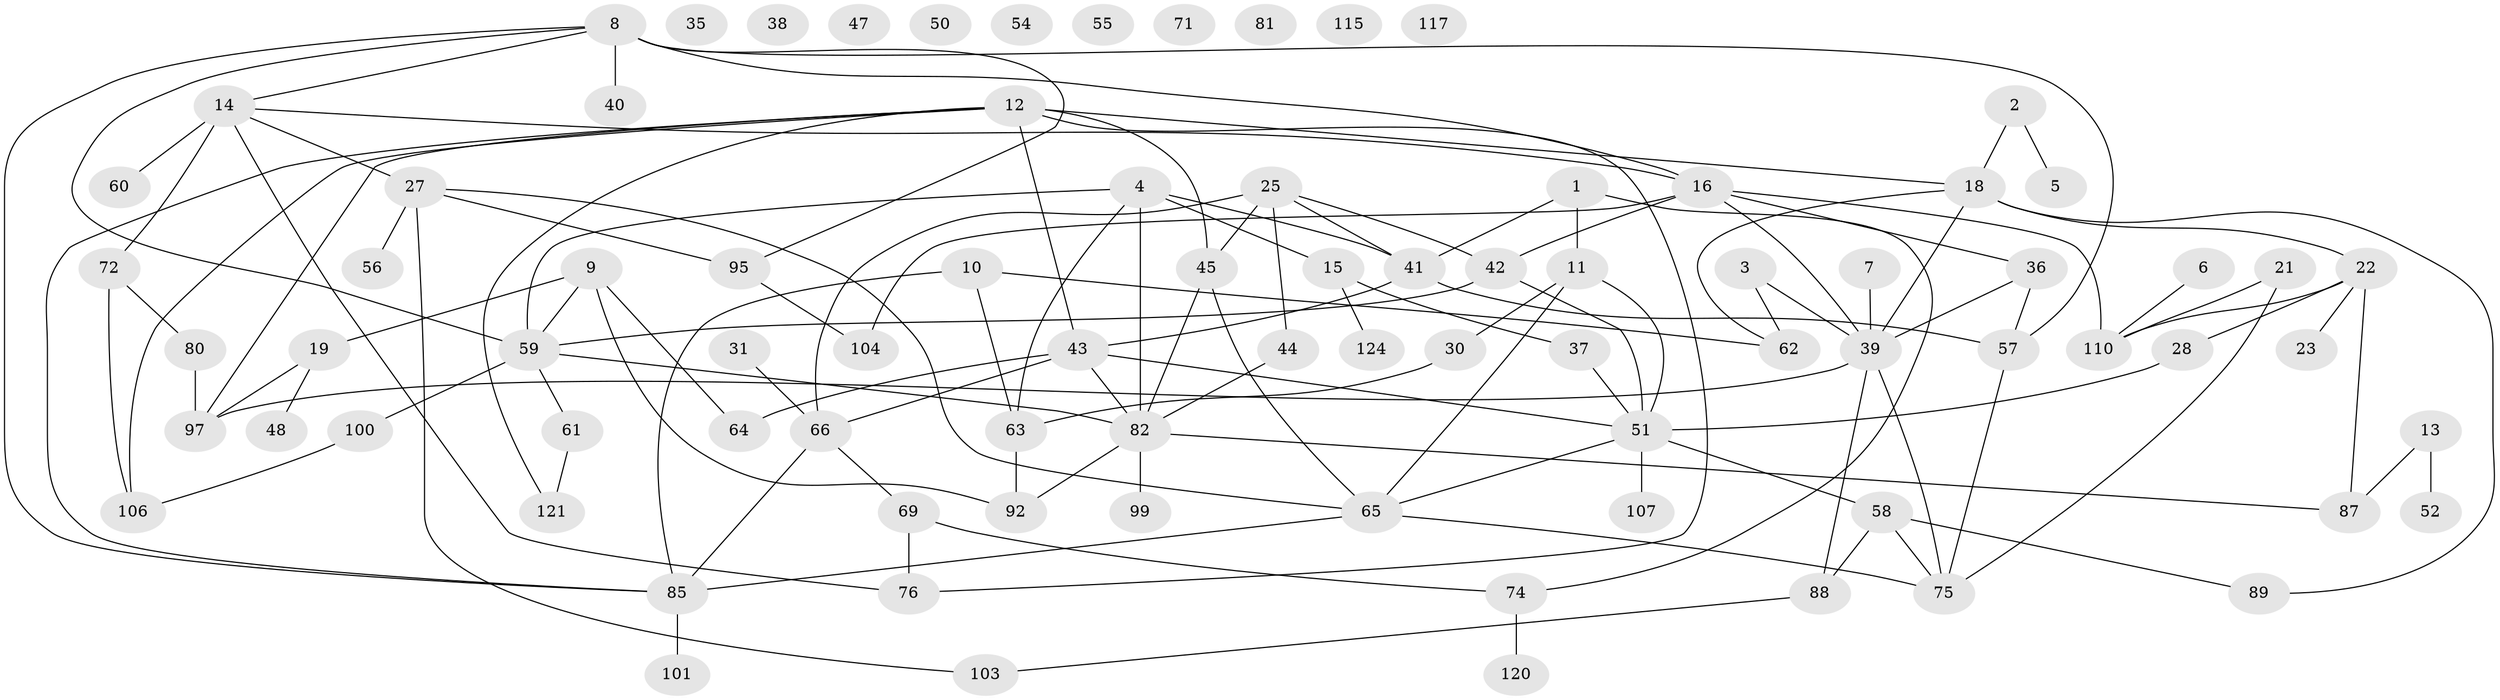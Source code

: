// original degree distribution, {2: 0.232, 1: 0.168, 3: 0.248, 6: 0.064, 5: 0.08, 4: 0.128, 0: 0.08}
// Generated by graph-tools (version 1.1) at 2025/41/03/06/25 10:41:21]
// undirected, 84 vertices, 123 edges
graph export_dot {
graph [start="1"]
  node [color=gray90,style=filled];
  1 [super="+17"];
  2 [super="+32"];
  3 [super="+33"];
  4 [super="+83"];
  5;
  6 [super="+67"];
  7;
  8 [super="+46"];
  9 [super="+24"];
  10 [super="+91"];
  11;
  12 [super="+112"];
  13 [super="+20"];
  14 [super="+105"];
  15 [super="+70"];
  16 [super="+29"];
  18 [super="+77"];
  19;
  21;
  22 [super="+26"];
  23 [super="+53"];
  25 [super="+123"];
  27 [super="+73"];
  28;
  30 [super="+34"];
  31;
  35;
  36;
  37;
  38;
  39 [super="+90"];
  40 [super="+108"];
  41 [super="+114"];
  42;
  43 [super="+49"];
  44 [super="+122"];
  45 [super="+79"];
  47;
  48 [super="+86"];
  50;
  51 [super="+68"];
  52;
  54;
  55;
  56;
  57 [super="+98"];
  58 [super="+78"];
  59 [super="+94"];
  60;
  61;
  62 [super="+119"];
  63 [super="+93"];
  64;
  65 [super="+96"];
  66 [super="+118"];
  69;
  71;
  72 [super="+111"];
  74 [super="+84"];
  75;
  76 [super="+109"];
  80;
  81;
  82 [super="+125"];
  85 [super="+113"];
  87;
  88;
  89;
  92;
  95;
  97 [super="+102"];
  99;
  100;
  101;
  103;
  104;
  106;
  107;
  110 [super="+116"];
  115;
  117;
  120;
  121;
  124;
  1 -- 11;
  1 -- 74;
  1 -- 41;
  2 -- 18;
  2 -- 5;
  3 -- 62;
  3 -- 39;
  4 -- 15;
  4 -- 59;
  4 -- 82;
  4 -- 63;
  4 -- 41;
  6 -- 110;
  7 -- 39;
  8 -- 59;
  8 -- 95;
  8 -- 16;
  8 -- 85;
  8 -- 14;
  8 -- 40;
  8 -- 57;
  9 -- 19;
  9 -- 64;
  9 -- 92;
  9 -- 59;
  10 -- 85;
  10 -- 62;
  10 -- 63;
  11 -- 65;
  11 -- 30;
  11 -- 51;
  12 -- 85;
  12 -- 97;
  12 -- 106;
  12 -- 45;
  12 -- 76 [weight=2];
  12 -- 18;
  12 -- 121;
  12 -- 43;
  13 -- 87;
  13 -- 52;
  14 -- 72;
  14 -- 76 [weight=2];
  14 -- 16;
  14 -- 60;
  14 -- 27;
  15 -- 37;
  15 -- 124;
  16 -- 36;
  16 -- 42;
  16 -- 104;
  16 -- 39;
  16 -- 110;
  18 -- 89;
  18 -- 39;
  18 -- 22;
  18 -- 62;
  19 -- 97;
  19 -- 48;
  21 -- 75;
  21 -- 110;
  22 -- 23;
  22 -- 28;
  22 -- 87;
  22 -- 110;
  25 -- 66;
  25 -- 42;
  25 -- 44;
  25 -- 45;
  25 -- 41;
  27 -- 65;
  27 -- 95;
  27 -- 56;
  27 -- 103;
  28 -- 51;
  30 -- 63;
  31 -- 66;
  36 -- 39;
  36 -- 57;
  37 -- 51;
  39 -- 75;
  39 -- 97;
  39 -- 88;
  41 -- 43;
  41 -- 57;
  42 -- 59;
  42 -- 51;
  43 -- 51;
  43 -- 64;
  43 -- 66;
  43 -- 82;
  44 -- 82;
  45 -- 82;
  45 -- 65;
  51 -- 58;
  51 -- 107;
  51 -- 65;
  57 -- 75;
  58 -- 89;
  58 -- 88;
  58 -- 75;
  59 -- 61 [weight=2];
  59 -- 100;
  59 -- 82;
  61 -- 121;
  63 -- 92;
  65 -- 85;
  65 -- 75;
  66 -- 85;
  66 -- 69;
  69 -- 74;
  69 -- 76;
  72 -- 80;
  72 -- 106;
  74 -- 120;
  80 -- 97;
  82 -- 87;
  82 -- 92;
  82 -- 99;
  85 -- 101;
  88 -- 103;
  95 -- 104;
  100 -- 106;
}
